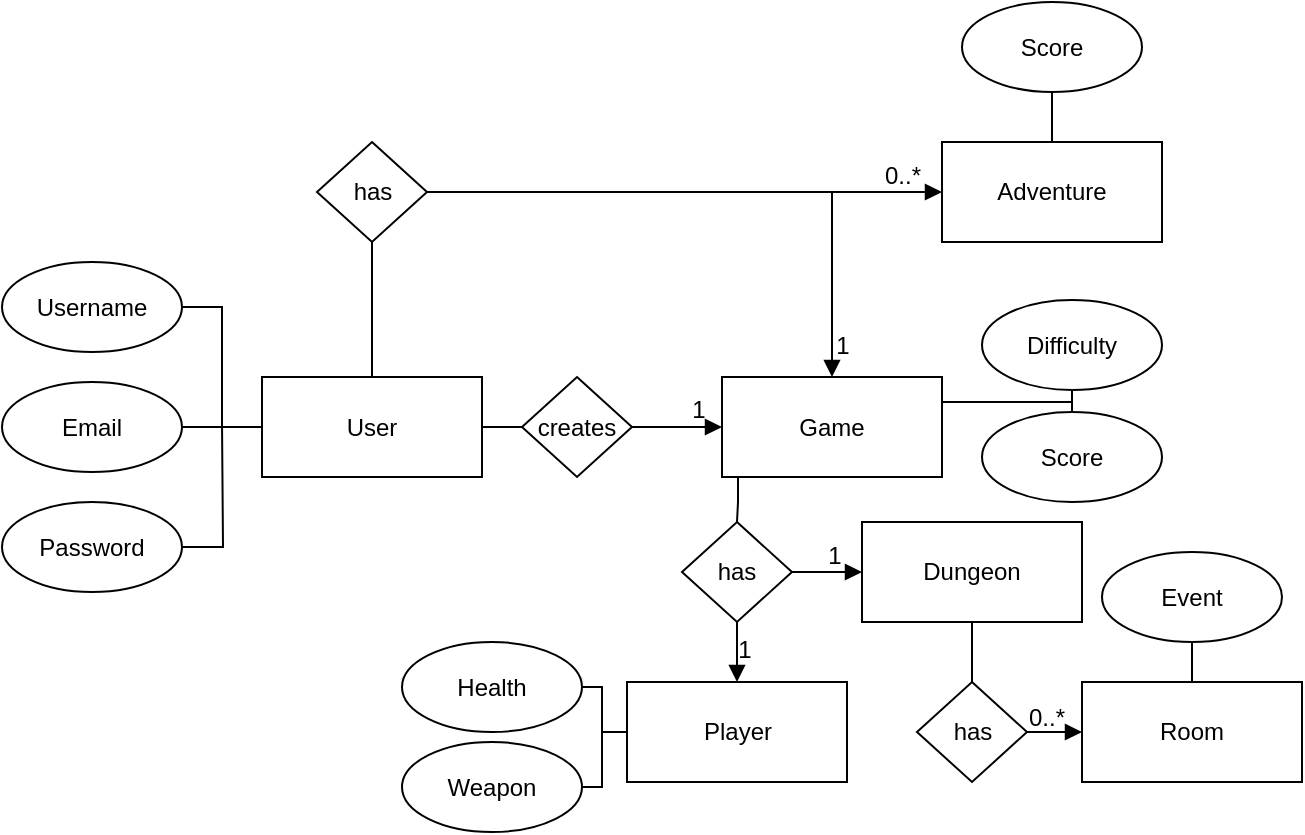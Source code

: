 <mxfile version="15.0.4" type="device"><diagram id="Zfv1xfaLz9iVxNZeJdc5" name="Page-1"><mxGraphModel dx="331" dy="177" grid="1" gridSize="10" guides="1" tooltips="1" connect="1" arrows="1" fold="1" page="1" pageScale="1" pageWidth="850" pageHeight="1100" math="0" shadow="0"><root><mxCell id="0"/><mxCell id="1" parent="0"/><mxCell id="NByc6VBkdOIpp5ycz3RU-10" style="edgeStyle=orthogonalEdgeStyle;rounded=0;orthogonalLoop=1;jettySize=auto;html=1;entryX=0.5;entryY=1;entryDx=0;entryDy=0;endArrow=none;endFill=0;" edge="1" parent="1" source="NByc6VBkdOIpp5ycz3RU-1" target="NByc6VBkdOIpp5ycz3RU-9"><mxGeometry relative="1" as="geometry"/></mxCell><mxCell id="NByc6VBkdOIpp5ycz3RU-16" style="edgeStyle=orthogonalEdgeStyle;rounded=0;orthogonalLoop=1;jettySize=auto;html=1;endArrow=none;endFill=0;entryX=0;entryY=0.5;entryDx=0;entryDy=0;" edge="1" parent="1" source="NByc6VBkdOIpp5ycz3RU-1" target="NByc6VBkdOIpp5ycz3RU-17"><mxGeometry relative="1" as="geometry"><mxPoint x="320" y="282.5" as="targetPoint"/></mxGeometry></mxCell><mxCell id="NByc6VBkdOIpp5ycz3RU-1" value="User" style="rounded=0;whiteSpace=wrap;html=1;" vertex="1" parent="1"><mxGeometry x="190" y="257.5" width="110" height="50" as="geometry"/></mxCell><mxCell id="NByc6VBkdOIpp5ycz3RU-5" style="edgeStyle=orthogonalEdgeStyle;rounded=0;orthogonalLoop=1;jettySize=auto;html=1;entryX=0;entryY=0.5;entryDx=0;entryDy=0;endArrow=none;endFill=0;" edge="1" parent="1" source="NByc6VBkdOIpp5ycz3RU-2" target="NByc6VBkdOIpp5ycz3RU-1"><mxGeometry relative="1" as="geometry"/></mxCell><mxCell id="NByc6VBkdOIpp5ycz3RU-2" value="Username" style="ellipse;whiteSpace=wrap;html=1;" vertex="1" parent="1"><mxGeometry x="60" y="200" width="90" height="45" as="geometry"/></mxCell><mxCell id="NByc6VBkdOIpp5ycz3RU-7" style="edgeStyle=orthogonalEdgeStyle;rounded=0;orthogonalLoop=1;jettySize=auto;html=1;endArrow=none;endFill=0;" edge="1" parent="1" source="NByc6VBkdOIpp5ycz3RU-3"><mxGeometry relative="1" as="geometry"><mxPoint x="170" y="280" as="targetPoint"/></mxGeometry></mxCell><mxCell id="NByc6VBkdOIpp5ycz3RU-3" value="Password" style="ellipse;whiteSpace=wrap;html=1;" vertex="1" parent="1"><mxGeometry x="60" y="320" width="90" height="45" as="geometry"/></mxCell><mxCell id="NByc6VBkdOIpp5ycz3RU-6" style="edgeStyle=orthogonalEdgeStyle;rounded=0;orthogonalLoop=1;jettySize=auto;html=1;endArrow=none;endFill=0;" edge="1" parent="1" source="NByc6VBkdOIpp5ycz3RU-4"><mxGeometry relative="1" as="geometry"><mxPoint x="170" y="282.5" as="targetPoint"/></mxGeometry></mxCell><mxCell id="NByc6VBkdOIpp5ycz3RU-4" value="Email" style="ellipse;whiteSpace=wrap;html=1;" vertex="1" parent="1"><mxGeometry x="60" y="260" width="90" height="45" as="geometry"/></mxCell><mxCell id="NByc6VBkdOIpp5ycz3RU-11" style="edgeStyle=orthogonalEdgeStyle;rounded=0;orthogonalLoop=1;jettySize=auto;html=1;endArrow=block;endFill=1;entryX=0;entryY=0.5;entryDx=0;entryDy=0;" edge="1" parent="1" source="NByc6VBkdOIpp5ycz3RU-9" target="NByc6VBkdOIpp5ycz3RU-12"><mxGeometry relative="1" as="geometry"><mxPoint x="300" y="165" as="targetPoint"/></mxGeometry></mxCell><mxCell id="NByc6VBkdOIpp5ycz3RU-9" value="has" style="rhombus;whiteSpace=wrap;html=1;" vertex="1" parent="1"><mxGeometry x="217.5" y="140" width="55" height="50" as="geometry"/></mxCell><mxCell id="NByc6VBkdOIpp5ycz3RU-15" style="edgeStyle=orthogonalEdgeStyle;rounded=0;orthogonalLoop=1;jettySize=auto;html=1;entryX=0.5;entryY=1;entryDx=0;entryDy=0;endArrow=none;endFill=0;" edge="1" parent="1" source="NByc6VBkdOIpp5ycz3RU-12" target="NByc6VBkdOIpp5ycz3RU-14"><mxGeometry relative="1" as="geometry"/></mxCell><mxCell id="NByc6VBkdOIpp5ycz3RU-12" value="Adventure" style="rounded=0;whiteSpace=wrap;html=1;" vertex="1" parent="1"><mxGeometry x="530" y="140" width="110" height="50" as="geometry"/></mxCell><mxCell id="NByc6VBkdOIpp5ycz3RU-14" value="Score" style="ellipse;whiteSpace=wrap;html=1;" vertex="1" parent="1"><mxGeometry x="540" y="70" width="90" height="45" as="geometry"/></mxCell><mxCell id="NByc6VBkdOIpp5ycz3RU-20" style="edgeStyle=orthogonalEdgeStyle;rounded=0;orthogonalLoop=1;jettySize=auto;html=1;entryX=0;entryY=0.5;entryDx=0;entryDy=0;endArrow=block;endFill=1;" edge="1" parent="1" source="NByc6VBkdOIpp5ycz3RU-17" target="NByc6VBkdOIpp5ycz3RU-19"><mxGeometry relative="1" as="geometry"/></mxCell><mxCell id="NByc6VBkdOIpp5ycz3RU-17" value="creates" style="rhombus;whiteSpace=wrap;html=1;" vertex="1" parent="1"><mxGeometry x="320" y="257.5" width="55" height="50" as="geometry"/></mxCell><mxCell id="NByc6VBkdOIpp5ycz3RU-22" style="edgeStyle=orthogonalEdgeStyle;rounded=0;orthogonalLoop=1;jettySize=auto;html=1;entryX=0.5;entryY=0;entryDx=0;entryDy=0;endArrow=none;endFill=0;" edge="1" parent="1" source="NByc6VBkdOIpp5ycz3RU-19" target="NByc6VBkdOIpp5ycz3RU-21"><mxGeometry relative="1" as="geometry"><Array as="points"><mxPoint x="428" y="320"/><mxPoint x="428" y="320"/></Array></mxGeometry></mxCell><mxCell id="NByc6VBkdOIpp5ycz3RU-29" style="edgeStyle=orthogonalEdgeStyle;rounded=0;orthogonalLoop=1;jettySize=auto;html=1;entryX=0.5;entryY=1;entryDx=0;entryDy=0;endArrow=none;endFill=0;exitX=1;exitY=0.5;exitDx=0;exitDy=0;" edge="1" parent="1" source="NByc6VBkdOIpp5ycz3RU-19" target="NByc6VBkdOIpp5ycz3RU-28"><mxGeometry relative="1" as="geometry"><Array as="points"><mxPoint x="530" y="270"/><mxPoint x="595" y="270"/></Array></mxGeometry></mxCell><mxCell id="NByc6VBkdOIpp5ycz3RU-19" value="Game" style="rounded=0;whiteSpace=wrap;html=1;" vertex="1" parent="1"><mxGeometry x="420" y="257.5" width="110" height="50" as="geometry"/></mxCell><mxCell id="NByc6VBkdOIpp5ycz3RU-24" style="edgeStyle=orthogonalEdgeStyle;rounded=0;orthogonalLoop=1;jettySize=auto;html=1;entryX=0.5;entryY=0;entryDx=0;entryDy=0;endArrow=block;endFill=1;" edge="1" parent="1" source="NByc6VBkdOIpp5ycz3RU-21" target="NByc6VBkdOIpp5ycz3RU-23"><mxGeometry relative="1" as="geometry"/></mxCell><mxCell id="NByc6VBkdOIpp5ycz3RU-46" style="edgeStyle=orthogonalEdgeStyle;rounded=0;orthogonalLoop=1;jettySize=auto;html=1;entryX=0;entryY=0.5;entryDx=0;entryDy=0;endArrow=block;endFill=1;" edge="1" parent="1" source="NByc6VBkdOIpp5ycz3RU-21" target="NByc6VBkdOIpp5ycz3RU-45"><mxGeometry relative="1" as="geometry"/></mxCell><mxCell id="NByc6VBkdOIpp5ycz3RU-21" value="has" style="rhombus;whiteSpace=wrap;html=1;" vertex="1" parent="1"><mxGeometry x="400" y="330" width="55" height="50" as="geometry"/></mxCell><mxCell id="NByc6VBkdOIpp5ycz3RU-23" value="Player" style="rounded=0;whiteSpace=wrap;html=1;" vertex="1" parent="1"><mxGeometry x="372.5" y="410" width="110" height="50" as="geometry"/></mxCell><mxCell id="NByc6VBkdOIpp5ycz3RU-30" style="edgeStyle=orthogonalEdgeStyle;rounded=0;orthogonalLoop=1;jettySize=auto;html=1;entryX=0;entryY=0.5;entryDx=0;entryDy=0;endArrow=none;endFill=0;" edge="1" parent="1" source="NByc6VBkdOIpp5ycz3RU-25" target="NByc6VBkdOIpp5ycz3RU-23"><mxGeometry relative="1" as="geometry"><Array as="points"><mxPoint x="360" y="412"/><mxPoint x="360" y="435"/></Array></mxGeometry></mxCell><mxCell id="NByc6VBkdOIpp5ycz3RU-25" value="Health" style="ellipse;whiteSpace=wrap;html=1;" vertex="1" parent="1"><mxGeometry x="260" y="390" width="90" height="45" as="geometry"/></mxCell><mxCell id="NByc6VBkdOIpp5ycz3RU-31" style="edgeStyle=orthogonalEdgeStyle;rounded=0;orthogonalLoop=1;jettySize=auto;html=1;entryX=0;entryY=0.5;entryDx=0;entryDy=0;endArrow=none;endFill=0;" edge="1" parent="1" source="NByc6VBkdOIpp5ycz3RU-26" target="NByc6VBkdOIpp5ycz3RU-23"><mxGeometry relative="1" as="geometry"><Array as="points"><mxPoint x="360" y="462"/><mxPoint x="360" y="435"/></Array></mxGeometry></mxCell><mxCell id="NByc6VBkdOIpp5ycz3RU-26" value="Weapon" style="ellipse;whiteSpace=wrap;html=1;" vertex="1" parent="1"><mxGeometry x="260" y="440" width="90" height="45" as="geometry"/></mxCell><mxCell id="NByc6VBkdOIpp5ycz3RU-28" value="Difficulty" style="ellipse;whiteSpace=wrap;html=1;" vertex="1" parent="1"><mxGeometry x="550" y="219" width="90" height="45" as="geometry"/></mxCell><mxCell id="NByc6VBkdOIpp5ycz3RU-33" style="edgeStyle=orthogonalEdgeStyle;rounded=0;orthogonalLoop=1;jettySize=auto;html=1;endArrow=none;endFill=0;" edge="1" parent="1" source="NByc6VBkdOIpp5ycz3RU-32"><mxGeometry relative="1" as="geometry"><mxPoint x="595" y="270" as="targetPoint"/><Array as="points"><mxPoint x="595" y="283"/></Array></mxGeometry></mxCell><mxCell id="NByc6VBkdOIpp5ycz3RU-32" value="Score" style="ellipse;whiteSpace=wrap;html=1;" vertex="1" parent="1"><mxGeometry x="550" y="275" width="90" height="45" as="geometry"/></mxCell><mxCell id="NByc6VBkdOIpp5ycz3RU-48" style="edgeStyle=orthogonalEdgeStyle;rounded=0;orthogonalLoop=1;jettySize=auto;html=1;entryX=0.5;entryY=0;entryDx=0;entryDy=0;endArrow=none;endFill=0;" edge="1" parent="1" source="NByc6VBkdOIpp5ycz3RU-45" target="NByc6VBkdOIpp5ycz3RU-47"><mxGeometry relative="1" as="geometry"/></mxCell><mxCell id="NByc6VBkdOIpp5ycz3RU-45" value="Dungeon" style="rounded=0;whiteSpace=wrap;html=1;" vertex="1" parent="1"><mxGeometry x="490" y="330" width="110" height="50" as="geometry"/></mxCell><mxCell id="NByc6VBkdOIpp5ycz3RU-50" style="edgeStyle=orthogonalEdgeStyle;rounded=0;orthogonalLoop=1;jettySize=auto;html=1;entryX=0;entryY=0.5;entryDx=0;entryDy=0;endArrow=block;endFill=1;" edge="1" parent="1" source="NByc6VBkdOIpp5ycz3RU-47" target="NByc6VBkdOIpp5ycz3RU-49"><mxGeometry relative="1" as="geometry"/></mxCell><mxCell id="NByc6VBkdOIpp5ycz3RU-47" value="has" style="rhombus;whiteSpace=wrap;html=1;" vertex="1" parent="1"><mxGeometry x="517.5" y="410" width="55" height="50" as="geometry"/></mxCell><mxCell id="NByc6VBkdOIpp5ycz3RU-60" style="edgeStyle=orthogonalEdgeStyle;rounded=0;orthogonalLoop=1;jettySize=auto;html=1;entryX=0.5;entryY=1;entryDx=0;entryDy=0;startArrow=none;startFill=0;endArrow=none;endFill=0;" edge="1" parent="1" source="NByc6VBkdOIpp5ycz3RU-49" target="NByc6VBkdOIpp5ycz3RU-59"><mxGeometry relative="1" as="geometry"/></mxCell><mxCell id="NByc6VBkdOIpp5ycz3RU-49" value="Room" style="rounded=0;whiteSpace=wrap;html=1;" vertex="1" parent="1"><mxGeometry x="600" y="410" width="110" height="50" as="geometry"/></mxCell><mxCell id="NByc6VBkdOIpp5ycz3RU-51" value="1" style="text;html=1;align=center;verticalAlign=middle;resizable=0;points=[];autosize=1;strokeColor=none;" vertex="1" parent="1"><mxGeometry x="398" y="264" width="20" height="20" as="geometry"/></mxCell><mxCell id="NByc6VBkdOIpp5ycz3RU-53" value="" style="endArrow=none;html=1;exitX=0.5;exitY=0;exitDx=0;exitDy=0;startArrow=block;startFill=1;endFill=0;" edge="1" parent="1" source="NByc6VBkdOIpp5ycz3RU-19"><mxGeometry width="50" height="50" relative="1" as="geometry"><mxPoint x="380" y="250" as="sourcePoint"/><mxPoint x="475" y="165" as="targetPoint"/></mxGeometry></mxCell><mxCell id="NByc6VBkdOIpp5ycz3RU-54" value="1" style="text;html=1;align=center;verticalAlign=middle;resizable=0;points=[];autosize=1;strokeColor=none;" vertex="1" parent="1"><mxGeometry x="470" y="231.5" width="20" height="20" as="geometry"/></mxCell><mxCell id="NByc6VBkdOIpp5ycz3RU-55" value="0..*" style="text;html=1;align=center;verticalAlign=middle;resizable=0;points=[];autosize=1;strokeColor=none;" vertex="1" parent="1"><mxGeometry x="495" y="147" width="30" height="20" as="geometry"/></mxCell><mxCell id="NByc6VBkdOIpp5ycz3RU-56" value="1" style="text;html=1;align=center;verticalAlign=middle;resizable=0;points=[];autosize=1;strokeColor=none;" vertex="1" parent="1"><mxGeometry x="421" y="384" width="20" height="20" as="geometry"/></mxCell><mxCell id="NByc6VBkdOIpp5ycz3RU-57" value="1" style="text;html=1;align=center;verticalAlign=middle;resizable=0;points=[];autosize=1;strokeColor=none;" vertex="1" parent="1"><mxGeometry x="466" y="337" width="20" height="20" as="geometry"/></mxCell><mxCell id="NByc6VBkdOIpp5ycz3RU-58" value="0..*" style="text;html=1;align=center;verticalAlign=middle;resizable=0;points=[];autosize=1;strokeColor=none;" vertex="1" parent="1"><mxGeometry x="567" y="418" width="30" height="20" as="geometry"/></mxCell><mxCell id="NByc6VBkdOIpp5ycz3RU-59" value="Event" style="ellipse;whiteSpace=wrap;html=1;" vertex="1" parent="1"><mxGeometry x="610" y="345" width="90" height="45" as="geometry"/></mxCell></root></mxGraphModel></diagram></mxfile>